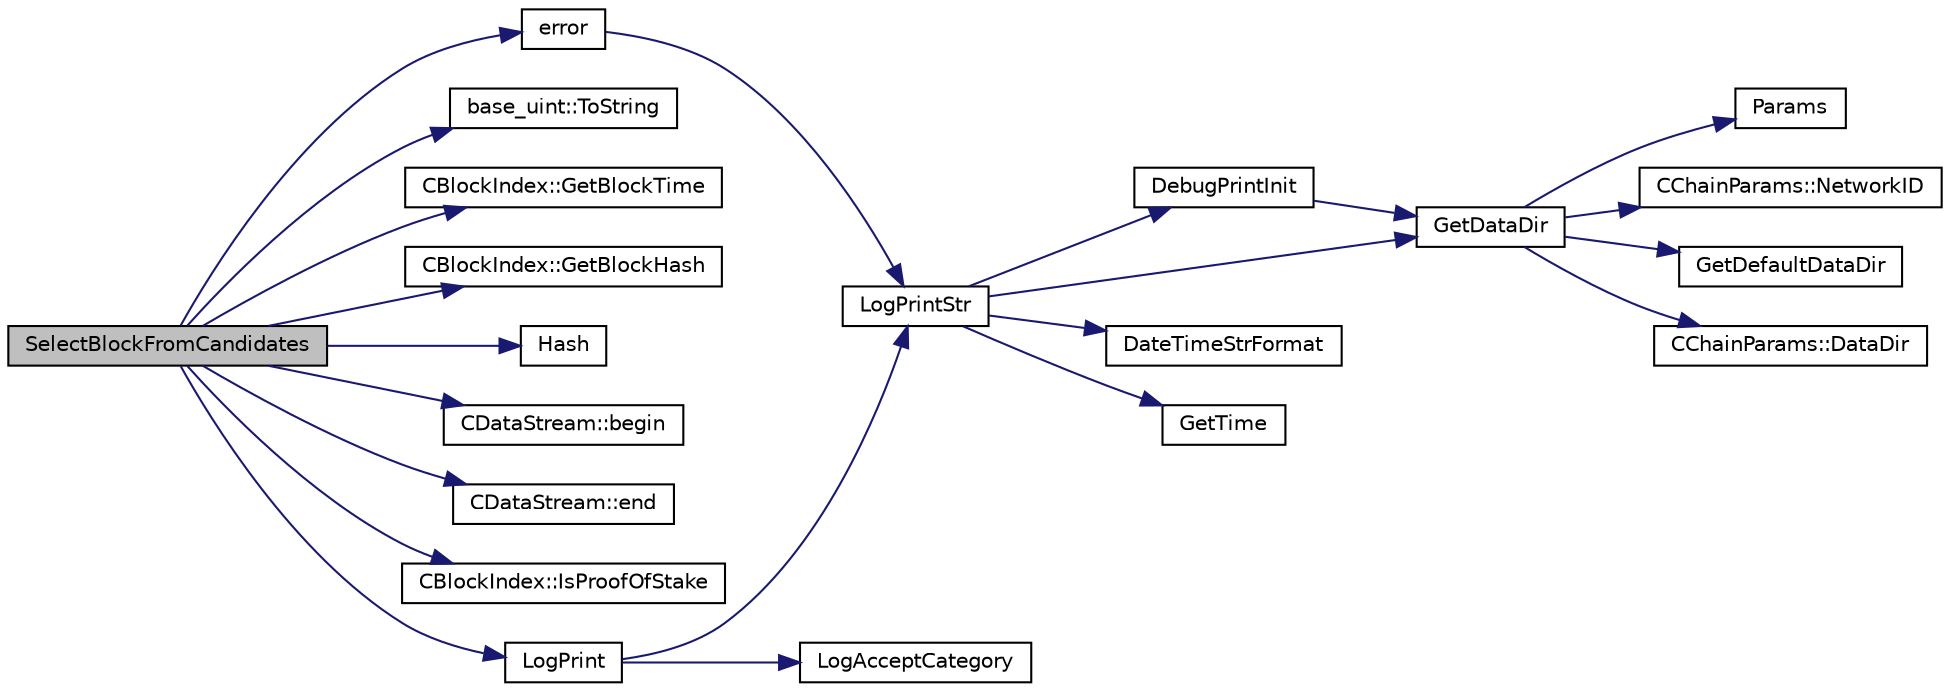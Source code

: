 digraph "SelectBlockFromCandidates"
{
  edge [fontname="Helvetica",fontsize="10",labelfontname="Helvetica",labelfontsize="10"];
  node [fontname="Helvetica",fontsize="10",shape=record];
  rankdir="LR";
  Node510 [label="SelectBlockFromCandidates",height=0.2,width=0.4,color="black", fillcolor="grey75", style="filled", fontcolor="black"];
  Node510 -> Node511 [color="midnightblue",fontsize="10",style="solid",fontname="Helvetica"];
  Node511 [label="error",height=0.2,width=0.4,color="black", fillcolor="white", style="filled",URL="$d8/d3c/util_8h.html#af8985880cf4ef26df0a5aa2ffcb76662"];
  Node511 -> Node512 [color="midnightblue",fontsize="10",style="solid",fontname="Helvetica"];
  Node512 [label="LogPrintStr",height=0.2,width=0.4,color="black", fillcolor="white", style="filled",URL="$d8/d3c/util_8h.html#afd4c3002b2797c0560adddb6af3ca1da"];
  Node512 -> Node513 [color="midnightblue",fontsize="10",style="solid",fontname="Helvetica"];
  Node513 [label="DebugPrintInit",height=0.2,width=0.4,color="black", fillcolor="white", style="filled",URL="$df/d2d/util_8cpp.html#a751ff5f21d880737811136b5e0bcea12"];
  Node513 -> Node514 [color="midnightblue",fontsize="10",style="solid",fontname="Helvetica"];
  Node514 [label="GetDataDir",height=0.2,width=0.4,color="black", fillcolor="white", style="filled",URL="$df/d2d/util_8cpp.html#ab83866a054745d4b30a3948a1b44beba"];
  Node514 -> Node515 [color="midnightblue",fontsize="10",style="solid",fontname="Helvetica"];
  Node515 [label="Params",height=0.2,width=0.4,color="black", fillcolor="white", style="filled",URL="$df/dbf/chainparams_8cpp.html#ace5c5b706d71a324a417dd2db394fd4a",tooltip="Return the currently selected parameters. "];
  Node514 -> Node516 [color="midnightblue",fontsize="10",style="solid",fontname="Helvetica"];
  Node516 [label="CChainParams::NetworkID",height=0.2,width=0.4,color="black", fillcolor="white", style="filled",URL="$d1/d4f/class_c_chain_params.html#a90dc493ec0c0325c98c3ac06eb99862b"];
  Node514 -> Node517 [color="midnightblue",fontsize="10",style="solid",fontname="Helvetica"];
  Node517 [label="GetDefaultDataDir",height=0.2,width=0.4,color="black", fillcolor="white", style="filled",URL="$df/d2d/util_8cpp.html#ab272995de020a3bcbf743be630e485c6"];
  Node514 -> Node518 [color="midnightblue",fontsize="10",style="solid",fontname="Helvetica"];
  Node518 [label="CChainParams::DataDir",height=0.2,width=0.4,color="black", fillcolor="white", style="filled",URL="$d1/d4f/class_c_chain_params.html#a959488b5d8e6fe62857940b831d73a78"];
  Node512 -> Node514 [color="midnightblue",fontsize="10",style="solid",fontname="Helvetica"];
  Node512 -> Node519 [color="midnightblue",fontsize="10",style="solid",fontname="Helvetica"];
  Node519 [label="DateTimeStrFormat",height=0.2,width=0.4,color="black", fillcolor="white", style="filled",URL="$df/d2d/util_8cpp.html#a749bc6776c8ec72d7c5e4dea56aee415"];
  Node512 -> Node520 [color="midnightblue",fontsize="10",style="solid",fontname="Helvetica"];
  Node520 [label="GetTime",height=0.2,width=0.4,color="black", fillcolor="white", style="filled",URL="$df/d2d/util_8cpp.html#a46fac5fba8ba905b5f9acb364f5d8c6f"];
  Node510 -> Node521 [color="midnightblue",fontsize="10",style="solid",fontname="Helvetica"];
  Node521 [label="base_uint::ToString",height=0.2,width=0.4,color="black", fillcolor="white", style="filled",URL="$da/df7/classbase__uint.html#acccba4d9d51a0c36261718ca0cbb293b"];
  Node510 -> Node522 [color="midnightblue",fontsize="10",style="solid",fontname="Helvetica"];
  Node522 [label="CBlockIndex::GetBlockTime",height=0.2,width=0.4,color="black", fillcolor="white", style="filled",URL="$d3/dbd/class_c_block_index.html#a9fe0d4463c07c466f66252e8eec25f5c"];
  Node510 -> Node523 [color="midnightblue",fontsize="10",style="solid",fontname="Helvetica"];
  Node523 [label="CBlockIndex::GetBlockHash",height=0.2,width=0.4,color="black", fillcolor="white", style="filled",URL="$d3/dbd/class_c_block_index.html#a98490a2788c65cdd6ae9002b004dd74c"];
  Node510 -> Node524 [color="midnightblue",fontsize="10",style="solid",fontname="Helvetica"];
  Node524 [label="Hash",height=0.2,width=0.4,color="black", fillcolor="white", style="filled",URL="$db/dfb/hash_8h.html#ab3f6c437460137530d86e09c2c102e99"];
  Node510 -> Node525 [color="midnightblue",fontsize="10",style="solid",fontname="Helvetica"];
  Node525 [label="CDataStream::begin",height=0.2,width=0.4,color="black", fillcolor="white", style="filled",URL="$d5/d41/class_c_data_stream.html#a2355d11752d8622badfbc03e9ed192fd"];
  Node510 -> Node526 [color="midnightblue",fontsize="10",style="solid",fontname="Helvetica"];
  Node526 [label="CDataStream::end",height=0.2,width=0.4,color="black", fillcolor="white", style="filled",URL="$d5/d41/class_c_data_stream.html#a66409dbd4403682fe674e2e71173cab4"];
  Node510 -> Node527 [color="midnightblue",fontsize="10",style="solid",fontname="Helvetica"];
  Node527 [label="CBlockIndex::IsProofOfStake",height=0.2,width=0.4,color="black", fillcolor="white", style="filled",URL="$d3/dbd/class_c_block_index.html#a2438a891e9d43821c0d99e1bdac56fde"];
  Node510 -> Node528 [color="midnightblue",fontsize="10",style="solid",fontname="Helvetica"];
  Node528 [label="LogPrint",height=0.2,width=0.4,color="black", fillcolor="white", style="filled",URL="$d8/d3c/util_8h.html#aab1f837a2366f424bdc996fdf6352171"];
  Node528 -> Node529 [color="midnightblue",fontsize="10",style="solid",fontname="Helvetica"];
  Node529 [label="LogAcceptCategory",height=0.2,width=0.4,color="black", fillcolor="white", style="filled",URL="$d8/d3c/util_8h.html#a343d2a13efe00125f78d25dafb0a8d98"];
  Node528 -> Node512 [color="midnightblue",fontsize="10",style="solid",fontname="Helvetica"];
}
